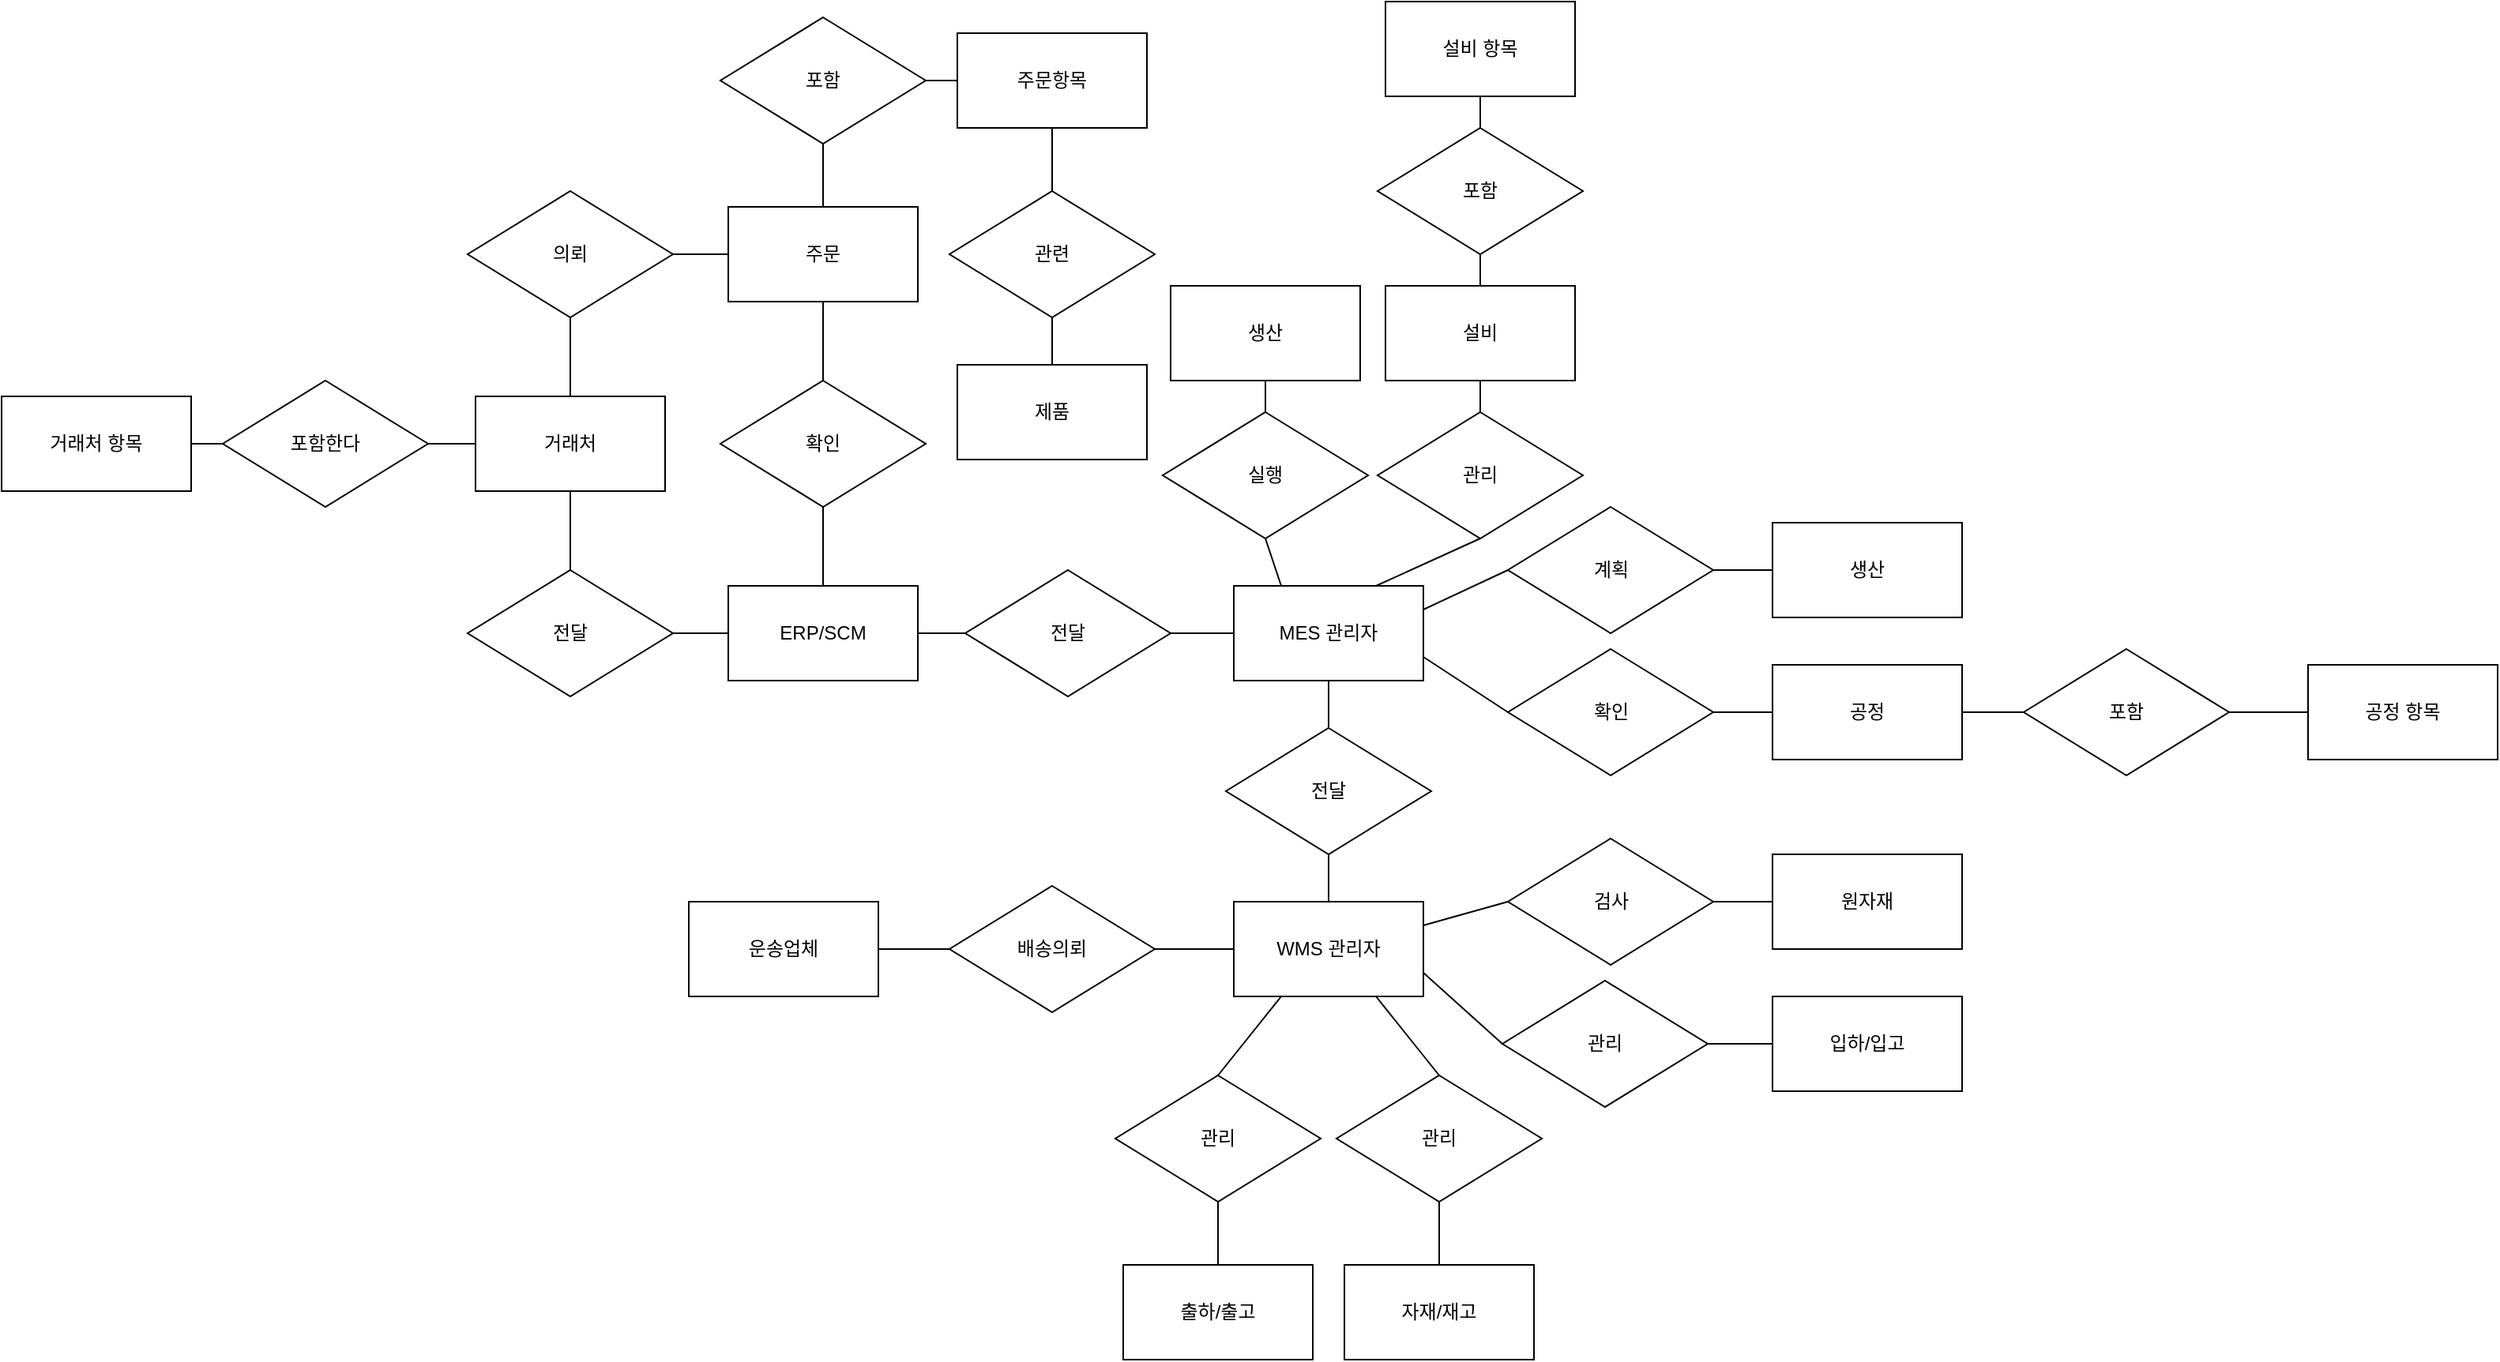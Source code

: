 <mxfile version="13.6.1" type="device"><diagram id="W3xbbA1IBTzptA3_CHxB" name="Page-1"><mxGraphModel dx="1730" dy="4267" grid="1" gridSize="10" guides="1" tooltips="1" connect="1" arrows="1" fold="1" page="1" pageScale="1" pageWidth="2339" pageHeight="3300" math="0" shadow="0"><root><mxCell id="0"/><mxCell id="1" parent="0"/><mxCell id="SkZGzNH-wyTibE3l886L-2" value="MES 관리자" style="rounded=0;whiteSpace=wrap;html=1;" vertex="1" parent="1"><mxGeometry x="910" y="-2820" width="120" height="60" as="geometry"/></mxCell><mxCell id="SkZGzNH-wyTibE3l886L-7" value="주문" style="rounded=0;whiteSpace=wrap;html=1;" vertex="1" parent="1"><mxGeometry x="590" y="-3060" width="120" height="60" as="geometry"/></mxCell><mxCell id="SkZGzNH-wyTibE3l886L-8" value="출하/출고" style="rounded=0;whiteSpace=wrap;html=1;" vertex="1" parent="1"><mxGeometry x="840" y="-2390" width="120" height="60" as="geometry"/></mxCell><mxCell id="SkZGzNH-wyTibE3l886L-17" value="전달" style="rhombus;whiteSpace=wrap;html=1;" vertex="1" parent="1"><mxGeometry x="905" y="-2730" width="130" height="80" as="geometry"/></mxCell><mxCell id="SkZGzNH-wyTibE3l886L-20" value="거래처" style="rounded=0;whiteSpace=wrap;html=1;" vertex="1" parent="1"><mxGeometry x="430" y="-2940" width="120" height="60" as="geometry"/></mxCell><mxCell id="SkZGzNH-wyTibE3l886L-22" value="의뢰" style="rhombus;whiteSpace=wrap;html=1;" vertex="1" parent="1"><mxGeometry x="425" y="-3070" width="130" height="80" as="geometry"/></mxCell><mxCell id="SkZGzNH-wyTibE3l886L-23" value="" style="endArrow=none;html=1;entryX=0;entryY=0.5;entryDx=0;entryDy=0;exitX=1;exitY=0.5;exitDx=0;exitDy=0;" edge="1" parent="1" source="SkZGzNH-wyTibE3l886L-22" target="SkZGzNH-wyTibE3l886L-7"><mxGeometry width="50" height="50" relative="1" as="geometry"><mxPoint x="1010" y="-2842" as="sourcePoint"/><mxPoint x="1080" y="-2842" as="targetPoint"/></mxGeometry></mxCell><mxCell id="SkZGzNH-wyTibE3l886L-27" value="ERP/SCM" style="rounded=0;whiteSpace=wrap;html=1;" vertex="1" parent="1"><mxGeometry x="590" y="-2820" width="120" height="60" as="geometry"/></mxCell><mxCell id="SkZGzNH-wyTibE3l886L-31" value="WMS 관리자" style="rounded=0;whiteSpace=wrap;html=1;" vertex="1" parent="1"><mxGeometry x="910" y="-2620" width="120" height="60" as="geometry"/></mxCell><mxCell id="SkZGzNH-wyTibE3l886L-32" value="확인" style="rhombus;whiteSpace=wrap;html=1;" vertex="1" parent="1"><mxGeometry x="585" y="-2950" width="130" height="80" as="geometry"/></mxCell><mxCell id="SkZGzNH-wyTibE3l886L-33" value="" style="endArrow=none;html=1;entryX=0.5;entryY=1;entryDx=0;entryDy=0;exitX=0.5;exitY=0;exitDx=0;exitDy=0;" edge="1" parent="1" source="SkZGzNH-wyTibE3l886L-32" target="SkZGzNH-wyTibE3l886L-7"><mxGeometry width="50" height="50" relative="1" as="geometry"><mxPoint x="390.0" y="-3080" as="sourcePoint"/><mxPoint x="450.0" y="-3080" as="targetPoint"/></mxGeometry></mxCell><mxCell id="SkZGzNH-wyTibE3l886L-34" value="" style="endArrow=none;html=1;entryX=0.5;entryY=0;entryDx=0;entryDy=0;exitX=0.5;exitY=1;exitDx=0;exitDy=0;" edge="1" parent="1" source="SkZGzNH-wyTibE3l886L-32" target="SkZGzNH-wyTibE3l886L-27"><mxGeometry width="50" height="50" relative="1" as="geometry"><mxPoint x="510.0" y="-3010" as="sourcePoint"/><mxPoint x="510.0" y="-3050" as="targetPoint"/></mxGeometry></mxCell><mxCell id="SkZGzNH-wyTibE3l886L-43" value="계획" style="rhombus;whiteSpace=wrap;html=1;" vertex="1" parent="1"><mxGeometry x="1083.5" y="-2870" width="130" height="80" as="geometry"/></mxCell><mxCell id="SkZGzNH-wyTibE3l886L-44" value="생산" style="rounded=0;whiteSpace=wrap;html=1;" vertex="1" parent="1"><mxGeometry x="1251" y="-2860" width="120" height="60" as="geometry"/></mxCell><mxCell id="SkZGzNH-wyTibE3l886L-45" value="" style="endArrow=none;html=1;entryX=1;entryY=0.25;entryDx=0;entryDy=0;exitX=0;exitY=0.5;exitDx=0;exitDy=0;" edge="1" parent="1" source="SkZGzNH-wyTibE3l886L-43" target="SkZGzNH-wyTibE3l886L-2"><mxGeometry width="50" height="50" relative="1" as="geometry"><mxPoint x="1235" y="-2430" as="sourcePoint"/><mxPoint x="1200" y="-2560" as="targetPoint"/></mxGeometry></mxCell><mxCell id="SkZGzNH-wyTibE3l886L-46" value="" style="endArrow=none;html=1;entryX=1;entryY=0.5;entryDx=0;entryDy=0;exitX=0;exitY=0.5;exitDx=0;exitDy=0;" edge="1" parent="1" source="SkZGzNH-wyTibE3l886L-44" target="SkZGzNH-wyTibE3l886L-43"><mxGeometry width="50" height="50" relative="1" as="geometry"><mxPoint x="1245" y="-2840" as="sourcePoint"/><mxPoint x="1210" y="-2970" as="targetPoint"/></mxGeometry></mxCell><mxCell id="SkZGzNH-wyTibE3l886L-79" value="주문항목" style="rounded=0;whiteSpace=wrap;html=1;" vertex="1" parent="1"><mxGeometry x="735" y="-3170" width="120" height="60" as="geometry"/></mxCell><mxCell id="SkZGzNH-wyTibE3l886L-80" value="포함" style="rhombus;whiteSpace=wrap;html=1;" vertex="1" parent="1"><mxGeometry x="585" y="-3180" width="130" height="80" as="geometry"/></mxCell><mxCell id="SkZGzNH-wyTibE3l886L-81" value="" style="endArrow=none;html=1;entryX=0;entryY=0.5;entryDx=0;entryDy=0;exitX=1;exitY=0.5;exitDx=0;exitDy=0;" edge="1" parent="1" source="SkZGzNH-wyTibE3l886L-80" target="SkZGzNH-wyTibE3l886L-79"><mxGeometry width="50" height="50" relative="1" as="geometry"><mxPoint x="365" y="-3020.0" as="sourcePoint"/><mxPoint x="455" y="-3010.0" as="targetPoint"/></mxGeometry></mxCell><mxCell id="SkZGzNH-wyTibE3l886L-82" value="" style="endArrow=none;html=1;entryX=0.5;entryY=1;entryDx=0;entryDy=0;exitX=0.5;exitY=0;exitDx=0;exitDy=0;" edge="1" parent="1" source="SkZGzNH-wyTibE3l886L-7" target="SkZGzNH-wyTibE3l886L-80"><mxGeometry width="50" height="50" relative="1" as="geometry"><mxPoint x="577.5" y="-3310.0" as="sourcePoint"/><mxPoint x="667.5" y="-3300.0" as="targetPoint"/></mxGeometry></mxCell><mxCell id="SkZGzNH-wyTibE3l886L-87" value="관련" style="rhombus;whiteSpace=wrap;html=1;" vertex="1" parent="1"><mxGeometry x="730" y="-3070" width="130" height="80" as="geometry"/></mxCell><mxCell id="SkZGzNH-wyTibE3l886L-88" value="제품" style="rounded=0;whiteSpace=wrap;html=1;" vertex="1" parent="1"><mxGeometry x="735" y="-2960" width="120" height="60" as="geometry"/></mxCell><mxCell id="SkZGzNH-wyTibE3l886L-89" value="" style="endArrow=none;html=1;entryX=0.5;entryY=1;entryDx=0;entryDy=0;exitX=0.5;exitY=0;exitDx=0;exitDy=0;" edge="1" parent="1" source="SkZGzNH-wyTibE3l886L-87" target="SkZGzNH-wyTibE3l886L-79"><mxGeometry width="50" height="50" relative="1" as="geometry"><mxPoint x="705" y="-2950" as="sourcePoint"/><mxPoint x="755" y="-3000" as="targetPoint"/></mxGeometry></mxCell><mxCell id="SkZGzNH-wyTibE3l886L-90" value="" style="endArrow=none;html=1;entryX=0.5;entryY=0;entryDx=0;entryDy=0;exitX=0.5;exitY=1;exitDx=0;exitDy=0;" edge="1" parent="1" source="SkZGzNH-wyTibE3l886L-87" target="SkZGzNH-wyTibE3l886L-88"><mxGeometry width="50" height="50" relative="1" as="geometry"><mxPoint x="810" y="-2980" as="sourcePoint"/><mxPoint x="865" y="-3130" as="targetPoint"/></mxGeometry></mxCell><mxCell id="SkZGzNH-wyTibE3l886L-115" value="운송업체" style="rounded=0;whiteSpace=wrap;html=1;" vertex="1" parent="1"><mxGeometry x="565" y="-2620" width="120" height="60" as="geometry"/></mxCell><mxCell id="SkZGzNH-wyTibE3l886L-116" value="배송의뢰" style="rhombus;whiteSpace=wrap;html=1;" vertex="1" parent="1"><mxGeometry x="730" y="-2630" width="130" height="80" as="geometry"/></mxCell><mxCell id="SkZGzNH-wyTibE3l886L-117" value="" style="endArrow=none;html=1;entryX=0;entryY=0.5;entryDx=0;entryDy=0;exitX=1;exitY=0.5;exitDx=0;exitDy=0;" edge="1" parent="1" source="SkZGzNH-wyTibE3l886L-115" target="SkZGzNH-wyTibE3l886L-116"><mxGeometry width="50" height="50" relative="1" as="geometry"><mxPoint x="700" y="-3094" as="sourcePoint"/><mxPoint x="435" y="-3084" as="targetPoint"/></mxGeometry></mxCell><mxCell id="SkZGzNH-wyTibE3l886L-118" value="" style="endArrow=none;html=1;entryX=1;entryY=0.5;entryDx=0;entryDy=0;exitX=0;exitY=0.5;exitDx=0;exitDy=0;" edge="1" parent="1" source="SkZGzNH-wyTibE3l886L-31" target="SkZGzNH-wyTibE3l886L-116"><mxGeometry width="50" height="50" relative="1" as="geometry"><mxPoint x="997.5" y="-3214" as="sourcePoint"/><mxPoint x="732.5" y="-3204" as="targetPoint"/></mxGeometry></mxCell><mxCell id="SkZGzNH-wyTibE3l886L-119" value="" style="endArrow=none;html=1;entryX=0.5;entryY=0;entryDx=0;entryDy=0;exitX=0.5;exitY=1;exitDx=0;exitDy=0;" edge="1" parent="1" source="SkZGzNH-wyTibE3l886L-17" target="SkZGzNH-wyTibE3l886L-31"><mxGeometry width="50" height="50" relative="1" as="geometry"><mxPoint x="572.5" y="-2734" as="sourcePoint"/><mxPoint x="582.5" y="-2634" as="targetPoint"/></mxGeometry></mxCell><mxCell id="SkZGzNH-wyTibE3l886L-121" value="" style="endArrow=none;html=1;exitX=0.5;exitY=1;exitDx=0;exitDy=0;" edge="1" parent="1" source="SkZGzNH-wyTibE3l886L-32" target="SkZGzNH-wyTibE3l886L-27"><mxGeometry width="50" height="50" relative="1" as="geometry"><mxPoint x="510.0" y="-3010" as="sourcePoint"/><mxPoint x="510.0" y="-3050" as="targetPoint"/></mxGeometry></mxCell><mxCell id="SkZGzNH-wyTibE3l886L-122" value="" style="endArrow=none;html=1;entryX=0;entryY=0.5;entryDx=0;entryDy=0;exitX=1;exitY=0.5;exitDx=0;exitDy=0;" edge="1" parent="1" source="SkZGzNH-wyTibE3l886L-123" target="SkZGzNH-wyTibE3l886L-27"><mxGeometry width="50" height="50" relative="1" as="geometry"><mxPoint x="490" y="-2890" as="sourcePoint"/><mxPoint x="460" y="-2830" as="targetPoint"/></mxGeometry></mxCell><mxCell id="SkZGzNH-wyTibE3l886L-123" value="전달" style="rhombus;whiteSpace=wrap;html=1;" vertex="1" parent="1"><mxGeometry x="425" y="-2830" width="130" height="80" as="geometry"/></mxCell><mxCell id="SkZGzNH-wyTibE3l886L-125" value="" style="endArrow=none;html=1;entryX=0.5;entryY=1;entryDx=0;entryDy=0;exitX=0.5;exitY=0;exitDx=0;exitDy=0;" edge="1" parent="1" source="SkZGzNH-wyTibE3l886L-17" target="SkZGzNH-wyTibE3l886L-2"><mxGeometry width="50" height="50" relative="1" as="geometry"><mxPoint x="1332.5" y="-2500" as="sourcePoint"/><mxPoint x="1125" y="-2740" as="targetPoint"/></mxGeometry></mxCell><mxCell id="SkZGzNH-wyTibE3l886L-129" value="거래처 항목" style="rounded=0;whiteSpace=wrap;html=1;" vertex="1" parent="1"><mxGeometry x="130" y="-2940" width="120" height="60" as="geometry"/></mxCell><mxCell id="SkZGzNH-wyTibE3l886L-130" value="전달" style="rhombus;whiteSpace=wrap;html=1;" vertex="1" parent="1"><mxGeometry x="740" y="-2830" width="130" height="80" as="geometry"/></mxCell><mxCell id="SkZGzNH-wyTibE3l886L-131" value="" style="endArrow=none;html=1;entryX=0;entryY=0.5;entryDx=0;entryDy=0;exitX=1;exitY=0.5;exitDx=0;exitDy=0;" edge="1" parent="1" source="SkZGzNH-wyTibE3l886L-130" target="SkZGzNH-wyTibE3l886L-2"><mxGeometry width="50" height="50" relative="1" as="geometry"><mxPoint x="920" y="-2850" as="sourcePoint"/><mxPoint x="1030" y="-2805" as="targetPoint"/></mxGeometry></mxCell><mxCell id="SkZGzNH-wyTibE3l886L-132" value="" style="endArrow=none;html=1;entryX=0;entryY=0.5;entryDx=0;entryDy=0;exitX=1;exitY=0.5;exitDx=0;exitDy=0;" edge="1" parent="1" source="SkZGzNH-wyTibE3l886L-27" target="SkZGzNH-wyTibE3l886L-130"><mxGeometry width="50" height="50" relative="1" as="geometry"><mxPoint x="960" y="-2840" as="sourcePoint"/><mxPoint x="1070" y="-2795" as="targetPoint"/></mxGeometry></mxCell><mxCell id="SkZGzNH-wyTibE3l886L-134" value="포함한다" style="rhombus;whiteSpace=wrap;html=1;" vertex="1" parent="1"><mxGeometry x="270" y="-2950" width="130" height="80" as="geometry"/></mxCell><mxCell id="SkZGzNH-wyTibE3l886L-136" value="관리" style="rhombus;whiteSpace=wrap;html=1;" vertex="1" parent="1"><mxGeometry x="835" y="-2510" width="130" height="80" as="geometry"/></mxCell><mxCell id="SkZGzNH-wyTibE3l886L-137" value="" style="endArrow=none;html=1;entryX=0.5;entryY=0;entryDx=0;entryDy=0;exitX=0.25;exitY=1;exitDx=0;exitDy=0;" edge="1" parent="1" source="SkZGzNH-wyTibE3l886L-31" target="SkZGzNH-wyTibE3l886L-136"><mxGeometry width="50" height="50" relative="1" as="geometry"><mxPoint x="1092.5" y="-2514" as="sourcePoint"/><mxPoint x="1000" y="-2444" as="targetPoint"/></mxGeometry></mxCell><mxCell id="SkZGzNH-wyTibE3l886L-138" value="" style="endArrow=none;html=1;entryX=0.5;entryY=1;entryDx=0;entryDy=0;exitX=0.5;exitY=0;exitDx=0;exitDy=0;" edge="1" parent="1" source="SkZGzNH-wyTibE3l886L-8" target="SkZGzNH-wyTibE3l886L-136"><mxGeometry width="50" height="50" relative="1" as="geometry"><mxPoint x="1132.5" y="-2504" as="sourcePoint"/><mxPoint x="1140" y="-2424" as="targetPoint"/></mxGeometry></mxCell><mxCell id="SkZGzNH-wyTibE3l886L-142" value="자재/재고" style="rounded=0;whiteSpace=wrap;html=1;" vertex="1" parent="1"><mxGeometry x="980" y="-2390" width="120" height="60" as="geometry"/></mxCell><mxCell id="SkZGzNH-wyTibE3l886L-143" value="관리" style="rhombus;whiteSpace=wrap;html=1;" vertex="1" parent="1"><mxGeometry x="975" y="-2510" width="130" height="80" as="geometry"/></mxCell><mxCell id="SkZGzNH-wyTibE3l886L-144" value="" style="endArrow=none;html=1;exitX=0.75;exitY=1;exitDx=0;exitDy=0;entryX=0.5;entryY=0;entryDx=0;entryDy=0;" edge="1" parent="1" source="SkZGzNH-wyTibE3l886L-31" target="SkZGzNH-wyTibE3l886L-143"><mxGeometry width="50" height="50" relative="1" as="geometry"><mxPoint x="977.5" y="-2540" as="sourcePoint"/><mxPoint x="1060" y="-2510" as="targetPoint"/></mxGeometry></mxCell><mxCell id="SkZGzNH-wyTibE3l886L-145" value="" style="endArrow=none;html=1;entryX=0.5;entryY=0;entryDx=0;entryDy=0;exitX=0.5;exitY=1;exitDx=0;exitDy=0;" edge="1" parent="1" source="SkZGzNH-wyTibE3l886L-143" target="SkZGzNH-wyTibE3l886L-142"><mxGeometry width="50" height="50" relative="1" as="geometry"><mxPoint x="972.5" y="-2520" as="sourcePoint"/><mxPoint x="915" y="-2470" as="targetPoint"/></mxGeometry></mxCell><mxCell id="SkZGzNH-wyTibE3l886L-147" value="입하/입고" style="rounded=0;whiteSpace=wrap;html=1;" vertex="1" parent="1"><mxGeometry x="1251" y="-2560" width="120" height="60" as="geometry"/></mxCell><mxCell id="SkZGzNH-wyTibE3l886L-148" value="관리" style="rhombus;whiteSpace=wrap;html=1;" vertex="1" parent="1"><mxGeometry x="1080" y="-2570" width="130" height="80" as="geometry"/></mxCell><mxCell id="SkZGzNH-wyTibE3l886L-149" value="" style="endArrow=none;html=1;exitX=1;exitY=0.75;exitDx=0;exitDy=0;entryX=0;entryY=0.5;entryDx=0;entryDy=0;" edge="1" parent="1" target="SkZGzNH-wyTibE3l886L-148" source="SkZGzNH-wyTibE3l886L-31"><mxGeometry width="50" height="50" relative="1" as="geometry"><mxPoint x="1160" y="-2650" as="sourcePoint"/><mxPoint x="1222.5" y="-2610" as="targetPoint"/></mxGeometry></mxCell><mxCell id="SkZGzNH-wyTibE3l886L-150" value="" style="endArrow=none;html=1;entryX=0;entryY=0.5;entryDx=0;entryDy=0;exitX=1;exitY=0.5;exitDx=0;exitDy=0;" edge="1" parent="1" source="SkZGzNH-wyTibE3l886L-148" target="SkZGzNH-wyTibE3l886L-147"><mxGeometry width="50" height="50" relative="1" as="geometry"><mxPoint x="1150" y="-2630" as="sourcePoint"/><mxPoint x="1092.5" y="-2580" as="targetPoint"/></mxGeometry></mxCell><mxCell id="SkZGzNH-wyTibE3l886L-152" value="" style="endArrow=none;html=1;entryX=0.5;entryY=1;entryDx=0;entryDy=0;exitX=0.5;exitY=0;exitDx=0;exitDy=0;" edge="1" parent="1" source="SkZGzNH-wyTibE3l886L-20" target="SkZGzNH-wyTibE3l886L-22"><mxGeometry width="50" height="50" relative="1" as="geometry"><mxPoint x="565" y="-2780" as="sourcePoint"/><mxPoint x="880" y="-2780" as="targetPoint"/></mxGeometry></mxCell><mxCell id="SkZGzNH-wyTibE3l886L-153" value="" style="endArrow=none;html=1;entryX=0.5;entryY=0;entryDx=0;entryDy=0;exitX=0.5;exitY=1;exitDx=0;exitDy=0;" edge="1" parent="1" source="SkZGzNH-wyTibE3l886L-20" target="SkZGzNH-wyTibE3l886L-123"><mxGeometry width="50" height="50" relative="1" as="geometry"><mxPoint x="500" y="-2930" as="sourcePoint"/><mxPoint x="500" y="-2980" as="targetPoint"/></mxGeometry></mxCell><mxCell id="SkZGzNH-wyTibE3l886L-154" value="" style="endArrow=none;html=1;exitX=0;exitY=0.5;exitDx=0;exitDy=0;entryX=1;entryY=0.5;entryDx=0;entryDy=0;" edge="1" parent="1" source="SkZGzNH-wyTibE3l886L-20" target="SkZGzNH-wyTibE3l886L-134"><mxGeometry width="50" height="50" relative="1" as="geometry"><mxPoint x="565" y="-2780" as="sourcePoint"/><mxPoint x="360" y="-2970" as="targetPoint"/></mxGeometry></mxCell><mxCell id="SkZGzNH-wyTibE3l886L-155" value="" style="endArrow=none;html=1;entryX=1;entryY=0.5;entryDx=0;entryDy=0;exitX=0;exitY=0.5;exitDx=0;exitDy=0;" edge="1" parent="1" source="SkZGzNH-wyTibE3l886L-134" target="SkZGzNH-wyTibE3l886L-129"><mxGeometry width="50" height="50" relative="1" as="geometry"><mxPoint x="625" y="-2780" as="sourcePoint"/><mxPoint x="940" y="-2780" as="targetPoint"/></mxGeometry></mxCell><mxCell id="SkZGzNH-wyTibE3l886L-156" value="원자재" style="rounded=0;whiteSpace=wrap;html=1;" vertex="1" parent="1"><mxGeometry x="1251" y="-2650" width="120" height="60" as="geometry"/></mxCell><mxCell id="SkZGzNH-wyTibE3l886L-157" value="검사" style="rhombus;whiteSpace=wrap;html=1;" vertex="1" parent="1"><mxGeometry x="1083.5" y="-2660" width="130" height="80" as="geometry"/></mxCell><mxCell id="SkZGzNH-wyTibE3l886L-158" value="" style="endArrow=none;html=1;entryX=1;entryY=0.5;entryDx=0;entryDy=0;exitX=0;exitY=0.5;exitDx=0;exitDy=0;" edge="1" parent="1" source="SkZGzNH-wyTibE3l886L-156" target="SkZGzNH-wyTibE3l886L-157"><mxGeometry width="50" height="50" relative="1" as="geometry"><mxPoint x="1227.5" y="-2780" as="sourcePoint"/><mxPoint x="1235" y="-2700" as="targetPoint"/></mxGeometry></mxCell><mxCell id="SkZGzNH-wyTibE3l886L-159" value="" style="endArrow=none;html=1;entryX=1;entryY=0.25;entryDx=0;entryDy=0;exitX=0;exitY=0.5;exitDx=0;exitDy=0;" edge="1" parent="1" source="SkZGzNH-wyTibE3l886L-157" target="SkZGzNH-wyTibE3l886L-31"><mxGeometry width="50" height="50" relative="1" as="geometry"><mxPoint x="977.5" y="-2540" as="sourcePoint"/><mxPoint x="915" y="-2490" as="targetPoint"/></mxGeometry></mxCell><mxCell id="SkZGzNH-wyTibE3l886L-161" style="edgeStyle=orthogonalEdgeStyle;rounded=0;orthogonalLoop=1;jettySize=auto;html=1;exitX=0.5;exitY=1;exitDx=0;exitDy=0;" edge="1" parent="1" source="SkZGzNH-wyTibE3l886L-147" target="SkZGzNH-wyTibE3l886L-147"><mxGeometry relative="1" as="geometry"/></mxCell><mxCell id="SkZGzNH-wyTibE3l886L-162" value="생산" style="rounded=0;whiteSpace=wrap;html=1;" vertex="1" parent="1"><mxGeometry x="870" y="-3010" width="120" height="60" as="geometry"/></mxCell><mxCell id="SkZGzNH-wyTibE3l886L-163" value="실행" style="rhombus;whiteSpace=wrap;html=1;" vertex="1" parent="1"><mxGeometry x="865" y="-2930" width="130" height="80" as="geometry"/></mxCell><mxCell id="SkZGzNH-wyTibE3l886L-164" value="" style="endArrow=none;html=1;exitX=0.5;exitY=1;exitDx=0;exitDy=0;entryX=0.25;entryY=0;entryDx=0;entryDy=0;" edge="1" parent="1" source="SkZGzNH-wyTibE3l886L-163" target="SkZGzNH-wyTibE3l886L-2"><mxGeometry width="50" height="50" relative="1" as="geometry"><mxPoint x="1250" y="-2780" as="sourcePoint"/><mxPoint x="1212.5" y="-2780" as="targetPoint"/></mxGeometry></mxCell><mxCell id="SkZGzNH-wyTibE3l886L-165" value="" style="endArrow=none;html=1;entryX=0.5;entryY=0;entryDx=0;entryDy=0;exitX=0.5;exitY=1;exitDx=0;exitDy=0;" edge="1" parent="1" source="SkZGzNH-wyTibE3l886L-162" target="SkZGzNH-wyTibE3l886L-163"><mxGeometry width="50" height="50" relative="1" as="geometry"><mxPoint x="1260" y="-2770" as="sourcePoint"/><mxPoint x="1222.5" y="-2770" as="targetPoint"/></mxGeometry></mxCell><mxCell id="SkZGzNH-wyTibE3l886L-178" value="관리" style="rhombus;whiteSpace=wrap;html=1;" vertex="1" parent="1"><mxGeometry x="1001" y="-2930" width="130" height="80" as="geometry"/></mxCell><mxCell id="SkZGzNH-wyTibE3l886L-179" value="설비" style="rounded=0;whiteSpace=wrap;html=1;" vertex="1" parent="1"><mxGeometry x="1006" y="-3010" width="120" height="60" as="geometry"/></mxCell><mxCell id="SkZGzNH-wyTibE3l886L-180" value="" style="endArrow=none;html=1;entryX=0.5;entryY=0;entryDx=0;entryDy=0;exitX=0.5;exitY=1;exitDx=0;exitDy=0;" edge="1" parent="1" source="SkZGzNH-wyTibE3l886L-179" target="SkZGzNH-wyTibE3l886L-178"><mxGeometry width="50" height="50" relative="1" as="geometry"><mxPoint x="980" y="-2950" as="sourcePoint"/><mxPoint x="980" y="-2920" as="targetPoint"/></mxGeometry></mxCell><mxCell id="SkZGzNH-wyTibE3l886L-181" value="" style="endArrow=none;html=1;exitX=0.5;exitY=1;exitDx=0;exitDy=0;entryX=0.75;entryY=0;entryDx=0;entryDy=0;" edge="1" parent="1" source="SkZGzNH-wyTibE3l886L-178" target="SkZGzNH-wyTibE3l886L-2"><mxGeometry width="50" height="50" relative="1" as="geometry"><mxPoint x="1110" y="-2840" as="sourcePoint"/><mxPoint x="980" y="-2810" as="targetPoint"/></mxGeometry></mxCell><mxCell id="SkZGzNH-wyTibE3l886L-182" value="설비 항목" style="rounded=0;whiteSpace=wrap;html=1;" vertex="1" parent="1"><mxGeometry x="1006" y="-3190" width="120" height="60" as="geometry"/></mxCell><mxCell id="SkZGzNH-wyTibE3l886L-183" value="포함" style="rhombus;whiteSpace=wrap;html=1;" vertex="1" parent="1"><mxGeometry x="1001" y="-3110" width="130" height="80" as="geometry"/></mxCell><mxCell id="SkZGzNH-wyTibE3l886L-184" value="" style="endArrow=none;html=1;entryX=0.5;entryY=0;entryDx=0;entryDy=0;exitX=0.5;exitY=1;exitDx=0;exitDy=0;" edge="1" parent="1" source="SkZGzNH-wyTibE3l886L-183" target="SkZGzNH-wyTibE3l886L-179"><mxGeometry width="50" height="50" relative="1" as="geometry"><mxPoint x="1125" y="-2950" as="sourcePoint"/><mxPoint x="1125" y="-2920" as="targetPoint"/></mxGeometry></mxCell><mxCell id="SkZGzNH-wyTibE3l886L-185" value="" style="endArrow=none;html=1;entryX=0.5;entryY=1;entryDx=0;entryDy=0;exitX=0.5;exitY=0;exitDx=0;exitDy=0;" edge="1" parent="1" source="SkZGzNH-wyTibE3l886L-183" target="SkZGzNH-wyTibE3l886L-182"><mxGeometry width="50" height="50" relative="1" as="geometry"><mxPoint x="1125" y="-3040" as="sourcePoint"/><mxPoint x="1125" y="-3010" as="targetPoint"/></mxGeometry></mxCell><mxCell id="SkZGzNH-wyTibE3l886L-186" value="확인" style="rhombus;whiteSpace=wrap;html=1;" vertex="1" parent="1"><mxGeometry x="1083.5" y="-2780" width="130" height="80" as="geometry"/></mxCell><mxCell id="SkZGzNH-wyTibE3l886L-187" value="공정" style="rounded=0;whiteSpace=wrap;html=1;" vertex="1" parent="1"><mxGeometry x="1251" y="-2770" width="120" height="60" as="geometry"/></mxCell><mxCell id="SkZGzNH-wyTibE3l886L-188" value="" style="endArrow=none;html=1;entryX=1;entryY=0.5;entryDx=0;entryDy=0;exitX=0;exitY=0.5;exitDx=0;exitDy=0;" edge="1" parent="1" source="SkZGzNH-wyTibE3l886L-187" target="SkZGzNH-wyTibE3l886L-186"><mxGeometry width="50" height="50" relative="1" as="geometry"><mxPoint x="1245" y="-2750" as="sourcePoint"/><mxPoint x="1210" y="-2880" as="targetPoint"/></mxGeometry></mxCell><mxCell id="SkZGzNH-wyTibE3l886L-189" value="" style="endArrow=none;html=1;entryX=1;entryY=0.75;entryDx=0;entryDy=0;exitX=0;exitY=0.5;exitDx=0;exitDy=0;" edge="1" parent="1" source="SkZGzNH-wyTibE3l886L-186" target="SkZGzNH-wyTibE3l886L-2"><mxGeometry width="50" height="50" relative="1" as="geometry"><mxPoint x="1140" y="-2830" as="sourcePoint"/><mxPoint x="1040" y="-2780" as="targetPoint"/></mxGeometry></mxCell><mxCell id="SkZGzNH-wyTibE3l886L-191" value="공정 항목" style="rounded=0;whiteSpace=wrap;html=1;" vertex="1" parent="1"><mxGeometry x="1590" y="-2770" width="120" height="60" as="geometry"/></mxCell><mxCell id="SkZGzNH-wyTibE3l886L-192" value="포함" style="rhombus;whiteSpace=wrap;html=1;" vertex="1" parent="1"><mxGeometry x="1410" y="-2780" width="130" height="80" as="geometry"/></mxCell><mxCell id="SkZGzNH-wyTibE3l886L-193" value="" style="endArrow=none;html=1;entryX=0;entryY=0.5;entryDx=0;entryDy=0;exitX=1;exitY=0.5;exitDx=0;exitDy=0;" edge="1" parent="1" source="SkZGzNH-wyTibE3l886L-187" target="SkZGzNH-wyTibE3l886L-192"><mxGeometry width="50" height="50" relative="1" as="geometry"><mxPoint x="1261.0" y="-2730" as="sourcePoint"/><mxPoint x="1223.5" y="-2730" as="targetPoint"/></mxGeometry></mxCell><mxCell id="SkZGzNH-wyTibE3l886L-194" value="" style="endArrow=none;html=1;entryX=1;entryY=0.5;entryDx=0;entryDy=0;exitX=0;exitY=0.5;exitDx=0;exitDy=0;" edge="1" parent="1" source="SkZGzNH-wyTibE3l886L-191" target="SkZGzNH-wyTibE3l886L-192"><mxGeometry width="50" height="50" relative="1" as="geometry"><mxPoint x="1381" y="-2730" as="sourcePoint"/><mxPoint x="1420" y="-2730" as="targetPoint"/></mxGeometry></mxCell></root></mxGraphModel></diagram></mxfile>